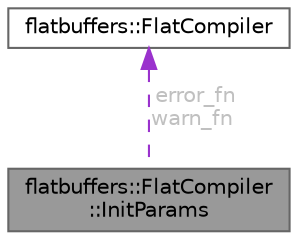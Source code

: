 digraph "flatbuffers::FlatCompiler::InitParams"
{
 // LATEX_PDF_SIZE
  bgcolor="transparent";
  edge [fontname=Helvetica,fontsize=10,labelfontname=Helvetica,labelfontsize=10];
  node [fontname=Helvetica,fontsize=10,shape=box,height=0.2,width=0.4];
  Node1 [id="Node000001",label="flatbuffers::FlatCompiler\l::InitParams",height=0.2,width=0.4,color="gray40", fillcolor="grey60", style="filled", fontcolor="black",tooltip=" "];
  Node2 -> Node1 [id="edge1_Node000001_Node000002",dir="back",color="darkorchid3",style="dashed",tooltip=" ",label=" error_fn\nwarn_fn",fontcolor="grey" ];
  Node2 [id="Node000002",label="flatbuffers::FlatCompiler",height=0.2,width=0.4,color="gray40", fillcolor="white", style="filled",URL="$classflatbuffers_1_1FlatCompiler.html",tooltip=" "];
}
